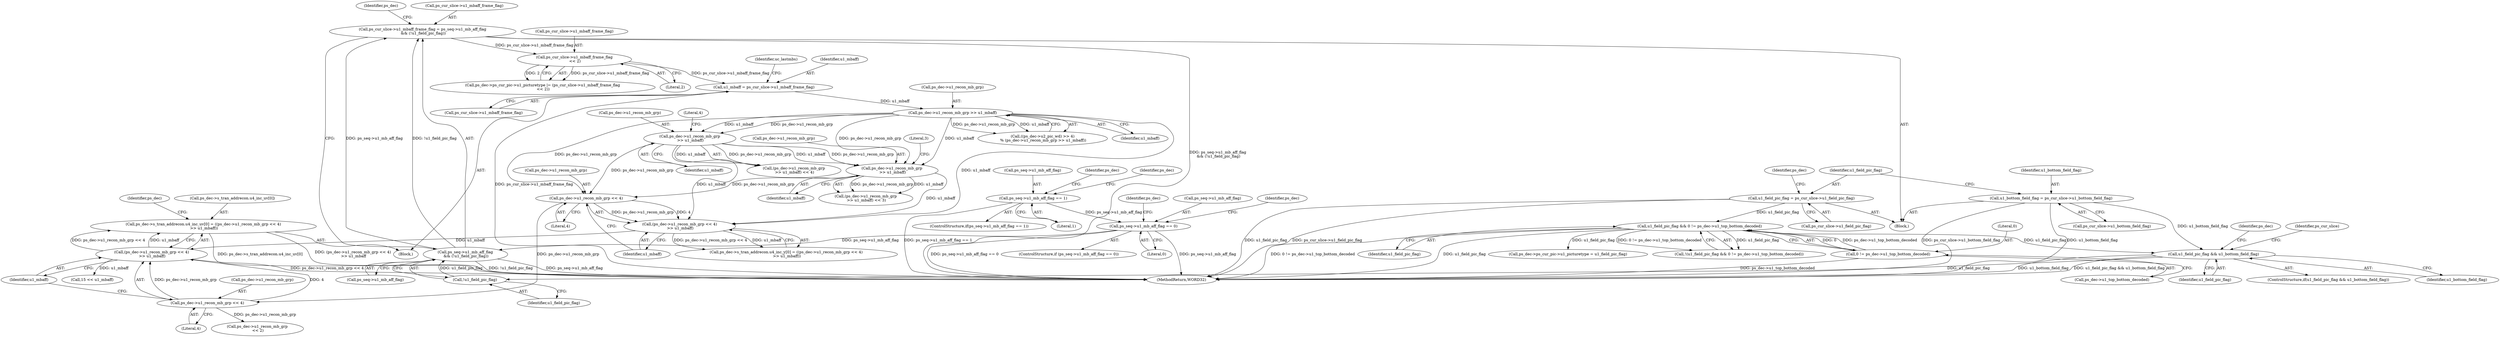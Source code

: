 digraph "0_Android_0b23c81c3dd9ec38f7e6806a3955fed1925541a0_3@array" {
"1001879" [label="(Call,ps_dec->s_tran_addrecon.u4_inc_uv[0] = ((ps_dec->u1_recon_mb_grp << 4)\n >> u1_mbaff))"];
"1001887" [label="(Call,(ps_dec->u1_recon_mb_grp << 4)\n >> u1_mbaff)"];
"1001888" [label="(Call,ps_dec->u1_recon_mb_grp << 4)"];
"1001873" [label="(Call,ps_dec->u1_recon_mb_grp << 4)"];
"1001761" [label="(Call,ps_dec->u1_recon_mb_grp >> u1_mbaff)"];
"1001747" [label="(Call,u1_mbaff = ps_cur_slice->u1_mbaff_frame_flag)"];
"1001364" [label="(Call,ps_cur_slice->u1_mbaff_frame_flag\n << 2)"];
"1001348" [label="(Call,ps_cur_slice->u1_mbaff_frame_flag = ps_seq->u1_mb_aff_flag\n && (!u1_field_pic_flag))"];
"1001352" [label="(Call,ps_seq->u1_mb_aff_flag\n && (!u1_field_pic_flag))"];
"1000312" [label="(Call,ps_seq->u1_mb_aff_flag == 0)"];
"1000284" [label="(Call,ps_seq->u1_mb_aff_flag == 1)"];
"1001356" [label="(Call,!u1_field_pic_flag)"];
"1001245" [label="(Call,u1_field_pic_flag && u1_bottom_field_flag)"];
"1000814" [label="(Call,u1_field_pic_flag && 0 != ps_dec->u1_top_bottom_decoded)"];
"1000181" [label="(Call,u1_field_pic_flag = ps_cur_slice->u1_field_pic_flag)"];
"1000816" [label="(Call,0 != ps_dec->u1_top_bottom_decoded)"];
"1000175" [label="(Call,u1_bottom_field_flag = ps_cur_slice->u1_bottom_field_flag)"];
"1001790" [label="(Call,ps_dec->u1_recon_mb_grp\n >> u1_mbaff)"];
"1001775" [label="(Call,ps_dec->u1_recon_mb_grp\n >> u1_mbaff)"];
"1001872" [label="(Call,(ps_dec->u1_recon_mb_grp << 4)\n >> u1_mbaff)"];
"1001874" [label="(Call,ps_dec->u1_recon_mb_grp)"];
"1001892" [label="(Literal,4)"];
"1001255" [label="(Identifier,ps_dec)"];
"1001879" [label="(Call,ps_dec->s_tran_addrecon.u4_inc_uv[0] = ((ps_dec->u1_recon_mb_grp << 4)\n >> u1_mbaff))"];
"1001775" [label="(Call,ps_dec->u1_recon_mb_grp\n >> u1_mbaff)"];
"1000288" [label="(Literal,1)"];
"1001898" [label="(Identifier,ps_dec)"];
"1000814" [label="(Call,u1_field_pic_flag && 0 != ps_dec->u1_top_bottom_decoded)"];
"1001888" [label="(Call,ps_dec->u1_recon_mb_grp << 4)"];
"1000191" [label="(Identifier,ps_dec)"];
"1001755" [label="(Call,((ps_dec->u2_pic_wd) >> 4)\n % (ps_dec->u1_recon_mb_grp >> u1_mbaff))"];
"1000311" [label="(ControlStructure,if (ps_seq->u1_mb_aff_flag == 0))"];
"1001364" [label="(Call,ps_cur_slice->u1_mbaff_frame_flag\n << 2)"];
"1001368" [label="(Literal,2)"];
"1000816" [label="(Call,0 != ps_dec->u1_top_bottom_decoded)"];
"1001154" [label="(Call,ps_dec->ps_cur_pic->u1_picturetype = u1_field_pic_flag)"];
"1000175" [label="(Call,u1_bottom_field_flag = ps_cur_slice->u1_bottom_field_flag)"];
"1000320" [label="(Identifier,ps_dec)"];
"1001873" [label="(Call,ps_dec->u1_recon_mb_grp << 4)"];
"1000813" [label="(Call,!(u1_field_pic_flag && 0 != ps_dec->u1_top_bottom_decoded))"];
"1001765" [label="(Identifier,u1_mbaff)"];
"1000177" [label="(Call,ps_cur_slice->u1_bottom_field_flag)"];
"1000176" [label="(Identifier,u1_bottom_field_flag)"];
"1001348" [label="(Call,ps_cur_slice->u1_mbaff_frame_flag = ps_seq->u1_mb_aff_flag\n && (!u1_field_pic_flag))"];
"1001953" [label="(Call,ps_dec->u1_recon_mb_grp\n << 2)"];
"1001794" [label="(Identifier,u1_mbaff)"];
"1001761" [label="(Call,ps_dec->u1_recon_mb_grp >> u1_mbaff)"];
"1001747" [label="(Call,u1_mbaff = ps_cur_slice->u1_mbaff_frame_flag)"];
"1001358" [label="(Call,ps_dec->ps_cur_pic->u1_picturetype |= (ps_cur_slice->u1_mbaff_frame_flag\n << 2))"];
"1000818" [label="(Call,ps_dec->u1_top_bottom_decoded)"];
"1001779" [label="(Identifier,u1_mbaff)"];
"1001780" [label="(Literal,4)"];
"1001880" [label="(Call,ps_dec->s_tran_addrecon.u4_inc_uv[0])"];
"1000292" [label="(Identifier,ps_dec)"];
"1002159" [label="(MethodReturn,WORD32)"];
"1000283" [label="(ControlStructure,if(ps_seq->u1_mb_aff_flag == 1))"];
"1001365" [label="(Call,ps_cur_slice->u1_mbaff_frame_flag)"];
"1001790" [label="(Call,ps_dec->u1_recon_mb_grp\n >> u1_mbaff)"];
"1000181" [label="(Call,u1_field_pic_flag = ps_cur_slice->u1_field_pic_flag)"];
"1000815" [label="(Identifier,u1_field_pic_flag)"];
"1001887" [label="(Call,(ps_dec->u1_recon_mb_grp << 4)\n >> u1_mbaff)"];
"1000312" [label="(Call,ps_seq->u1_mb_aff_flag == 0)"];
"1001352" [label="(Call,ps_seq->u1_mb_aff_flag\n && (!u1_field_pic_flag))"];
"1001789" [label="(Call,(ps_dec->u1_recon_mb_grp\n >> u1_mbaff) << 3)"];
"1001356" [label="(Call,!u1_field_pic_flag)"];
"1001889" [label="(Call,ps_dec->u1_recon_mb_grp)"];
"1001350" [label="(Identifier,ps_cur_slice)"];
"1000182" [label="(Identifier,u1_field_pic_flag)"];
"1000141" [label="(Block,)"];
"1001357" [label="(Identifier,u1_field_pic_flag)"];
"1001774" [label="(Call,(ps_dec->u1_recon_mb_grp\n >> u1_mbaff) << 4)"];
"1001915" [label="(Call,15 << u1_mbaff)"];
"1001795" [label="(Literal,3)"];
"1001762" [label="(Call,ps_dec->u1_recon_mb_grp)"];
"1000284" [label="(Call,ps_seq->u1_mb_aff_flag == 1)"];
"1001776" [label="(Call,ps_dec->u1_recon_mb_grp)"];
"1001864" [label="(Call,ps_dec->s_tran_addrecon.u4_inc_y[0] = ((ps_dec->u1_recon_mb_grp << 4)\n >> u1_mbaff))"];
"1001353" [label="(Call,ps_seq->u1_mb_aff_flag)"];
"1000313" [label="(Call,ps_seq->u1_mb_aff_flag)"];
"1000308" [label="(Identifier,ps_dec)"];
"1001878" [label="(Identifier,u1_mbaff)"];
"1000325" [label="(Identifier,ps_dec)"];
"1001247" [label="(Identifier,u1_bottom_field_flag)"];
"1001749" [label="(Call,ps_cur_slice->u1_mbaff_frame_flag)"];
"1001748" [label="(Identifier,u1_mbaff)"];
"1000316" [label="(Literal,0)"];
"1000285" [label="(Call,ps_seq->u1_mb_aff_flag)"];
"1001754" [label="(Identifier,uc_lastmbs)"];
"1001361" [label="(Identifier,ps_dec)"];
"1001245" [label="(Call,u1_field_pic_flag && u1_bottom_field_flag)"];
"1000183" [label="(Call,ps_cur_slice->u1_field_pic_flag)"];
"1001791" [label="(Call,ps_dec->u1_recon_mb_grp)"];
"1000817" [label="(Literal,0)"];
"1001737" [label="(Block,)"];
"1001893" [label="(Identifier,u1_mbaff)"];
"1001872" [label="(Call,(ps_dec->u1_recon_mb_grp << 4)\n >> u1_mbaff)"];
"1001246" [label="(Identifier,u1_field_pic_flag)"];
"1001349" [label="(Call,ps_cur_slice->u1_mbaff_frame_flag)"];
"1001244" [label="(ControlStructure,if(u1_field_pic_flag && u1_bottom_field_flag))"];
"1001877" [label="(Literal,4)"];
"1001879" -> "1001737"  [label="AST: "];
"1001879" -> "1001887"  [label="CFG: "];
"1001880" -> "1001879"  [label="AST: "];
"1001887" -> "1001879"  [label="AST: "];
"1001898" -> "1001879"  [label="CFG: "];
"1001879" -> "1002159"  [label="DDG: (ps_dec->u1_recon_mb_grp << 4)\n >> u1_mbaff"];
"1001879" -> "1002159"  [label="DDG: ps_dec->s_tran_addrecon.u4_inc_uv[0]"];
"1001887" -> "1001879"  [label="DDG: ps_dec->u1_recon_mb_grp << 4"];
"1001887" -> "1001879"  [label="DDG: u1_mbaff"];
"1001887" -> "1001893"  [label="CFG: "];
"1001888" -> "1001887"  [label="AST: "];
"1001893" -> "1001887"  [label="AST: "];
"1001887" -> "1002159"  [label="DDG: ps_dec->u1_recon_mb_grp << 4"];
"1001888" -> "1001887"  [label="DDG: ps_dec->u1_recon_mb_grp"];
"1001888" -> "1001887"  [label="DDG: 4"];
"1001872" -> "1001887"  [label="DDG: u1_mbaff"];
"1001887" -> "1001915"  [label="DDG: u1_mbaff"];
"1001888" -> "1001892"  [label="CFG: "];
"1001889" -> "1001888"  [label="AST: "];
"1001892" -> "1001888"  [label="AST: "];
"1001893" -> "1001888"  [label="CFG: "];
"1001873" -> "1001888"  [label="DDG: ps_dec->u1_recon_mb_grp"];
"1001888" -> "1001953"  [label="DDG: ps_dec->u1_recon_mb_grp"];
"1001873" -> "1001872"  [label="AST: "];
"1001873" -> "1001877"  [label="CFG: "];
"1001874" -> "1001873"  [label="AST: "];
"1001877" -> "1001873"  [label="AST: "];
"1001878" -> "1001873"  [label="CFG: "];
"1001873" -> "1001872"  [label="DDG: ps_dec->u1_recon_mb_grp"];
"1001873" -> "1001872"  [label="DDG: 4"];
"1001761" -> "1001873"  [label="DDG: ps_dec->u1_recon_mb_grp"];
"1001790" -> "1001873"  [label="DDG: ps_dec->u1_recon_mb_grp"];
"1001775" -> "1001873"  [label="DDG: ps_dec->u1_recon_mb_grp"];
"1001761" -> "1001755"  [label="AST: "];
"1001761" -> "1001765"  [label="CFG: "];
"1001762" -> "1001761"  [label="AST: "];
"1001765" -> "1001761"  [label="AST: "];
"1001755" -> "1001761"  [label="CFG: "];
"1001761" -> "1001755"  [label="DDG: ps_dec->u1_recon_mb_grp"];
"1001761" -> "1001755"  [label="DDG: u1_mbaff"];
"1001747" -> "1001761"  [label="DDG: u1_mbaff"];
"1001761" -> "1001775"  [label="DDG: ps_dec->u1_recon_mb_grp"];
"1001761" -> "1001775"  [label="DDG: u1_mbaff"];
"1001761" -> "1001790"  [label="DDG: ps_dec->u1_recon_mb_grp"];
"1001761" -> "1001790"  [label="DDG: u1_mbaff"];
"1001761" -> "1001872"  [label="DDG: u1_mbaff"];
"1001747" -> "1001737"  [label="AST: "];
"1001747" -> "1001749"  [label="CFG: "];
"1001748" -> "1001747"  [label="AST: "];
"1001749" -> "1001747"  [label="AST: "];
"1001754" -> "1001747"  [label="CFG: "];
"1001747" -> "1002159"  [label="DDG: ps_cur_slice->u1_mbaff_frame_flag"];
"1001364" -> "1001747"  [label="DDG: ps_cur_slice->u1_mbaff_frame_flag"];
"1001364" -> "1001358"  [label="AST: "];
"1001364" -> "1001368"  [label="CFG: "];
"1001365" -> "1001364"  [label="AST: "];
"1001368" -> "1001364"  [label="AST: "];
"1001358" -> "1001364"  [label="CFG: "];
"1001364" -> "1001358"  [label="DDG: ps_cur_slice->u1_mbaff_frame_flag"];
"1001364" -> "1001358"  [label="DDG: 2"];
"1001348" -> "1001364"  [label="DDG: ps_cur_slice->u1_mbaff_frame_flag"];
"1001348" -> "1000141"  [label="AST: "];
"1001348" -> "1001352"  [label="CFG: "];
"1001349" -> "1001348"  [label="AST: "];
"1001352" -> "1001348"  [label="AST: "];
"1001361" -> "1001348"  [label="CFG: "];
"1001348" -> "1002159"  [label="DDG: ps_seq->u1_mb_aff_flag\n && (!u1_field_pic_flag)"];
"1001352" -> "1001348"  [label="DDG: ps_seq->u1_mb_aff_flag"];
"1001352" -> "1001348"  [label="DDG: !u1_field_pic_flag"];
"1001352" -> "1001353"  [label="CFG: "];
"1001352" -> "1001356"  [label="CFG: "];
"1001353" -> "1001352"  [label="AST: "];
"1001356" -> "1001352"  [label="AST: "];
"1001352" -> "1002159"  [label="DDG: ps_seq->u1_mb_aff_flag"];
"1001352" -> "1002159"  [label="DDG: !u1_field_pic_flag"];
"1000312" -> "1001352"  [label="DDG: ps_seq->u1_mb_aff_flag"];
"1001356" -> "1001352"  [label="DDG: u1_field_pic_flag"];
"1000312" -> "1000311"  [label="AST: "];
"1000312" -> "1000316"  [label="CFG: "];
"1000313" -> "1000312"  [label="AST: "];
"1000316" -> "1000312"  [label="AST: "];
"1000320" -> "1000312"  [label="CFG: "];
"1000325" -> "1000312"  [label="CFG: "];
"1000312" -> "1002159"  [label="DDG: ps_seq->u1_mb_aff_flag == 0"];
"1000312" -> "1002159"  [label="DDG: ps_seq->u1_mb_aff_flag"];
"1000284" -> "1000312"  [label="DDG: ps_seq->u1_mb_aff_flag"];
"1000284" -> "1000283"  [label="AST: "];
"1000284" -> "1000288"  [label="CFG: "];
"1000285" -> "1000284"  [label="AST: "];
"1000288" -> "1000284"  [label="AST: "];
"1000292" -> "1000284"  [label="CFG: "];
"1000308" -> "1000284"  [label="CFG: "];
"1000284" -> "1002159"  [label="DDG: ps_seq->u1_mb_aff_flag == 1"];
"1001356" -> "1001357"  [label="CFG: "];
"1001357" -> "1001356"  [label="AST: "];
"1001245" -> "1001356"  [label="DDG: u1_field_pic_flag"];
"1001245" -> "1001244"  [label="AST: "];
"1001245" -> "1001246"  [label="CFG: "];
"1001245" -> "1001247"  [label="CFG: "];
"1001246" -> "1001245"  [label="AST: "];
"1001247" -> "1001245"  [label="AST: "];
"1001255" -> "1001245"  [label="CFG: "];
"1001350" -> "1001245"  [label="CFG: "];
"1001245" -> "1002159"  [label="DDG: u1_bottom_field_flag"];
"1001245" -> "1002159"  [label="DDG: u1_field_pic_flag && u1_bottom_field_flag"];
"1000814" -> "1001245"  [label="DDG: u1_field_pic_flag"];
"1000175" -> "1001245"  [label="DDG: u1_bottom_field_flag"];
"1000814" -> "1000813"  [label="AST: "];
"1000814" -> "1000815"  [label="CFG: "];
"1000814" -> "1000816"  [label="CFG: "];
"1000815" -> "1000814"  [label="AST: "];
"1000816" -> "1000814"  [label="AST: "];
"1000813" -> "1000814"  [label="CFG: "];
"1000814" -> "1002159"  [label="DDG: 0 != ps_dec->u1_top_bottom_decoded"];
"1000814" -> "1002159"  [label="DDG: u1_field_pic_flag"];
"1000814" -> "1000813"  [label="DDG: u1_field_pic_flag"];
"1000814" -> "1000813"  [label="DDG: 0 != ps_dec->u1_top_bottom_decoded"];
"1000181" -> "1000814"  [label="DDG: u1_field_pic_flag"];
"1000816" -> "1000814"  [label="DDG: 0"];
"1000816" -> "1000814"  [label="DDG: ps_dec->u1_top_bottom_decoded"];
"1000814" -> "1001154"  [label="DDG: u1_field_pic_flag"];
"1000181" -> "1000141"  [label="AST: "];
"1000181" -> "1000183"  [label="CFG: "];
"1000182" -> "1000181"  [label="AST: "];
"1000183" -> "1000181"  [label="AST: "];
"1000191" -> "1000181"  [label="CFG: "];
"1000181" -> "1002159"  [label="DDG: u1_field_pic_flag"];
"1000181" -> "1002159"  [label="DDG: ps_cur_slice->u1_field_pic_flag"];
"1000816" -> "1000818"  [label="CFG: "];
"1000817" -> "1000816"  [label="AST: "];
"1000818" -> "1000816"  [label="AST: "];
"1000816" -> "1002159"  [label="DDG: ps_dec->u1_top_bottom_decoded"];
"1000175" -> "1000141"  [label="AST: "];
"1000175" -> "1000177"  [label="CFG: "];
"1000176" -> "1000175"  [label="AST: "];
"1000177" -> "1000175"  [label="AST: "];
"1000182" -> "1000175"  [label="CFG: "];
"1000175" -> "1002159"  [label="DDG: u1_bottom_field_flag"];
"1000175" -> "1002159"  [label="DDG: ps_cur_slice->u1_bottom_field_flag"];
"1001790" -> "1001789"  [label="AST: "];
"1001790" -> "1001794"  [label="CFG: "];
"1001791" -> "1001790"  [label="AST: "];
"1001794" -> "1001790"  [label="AST: "];
"1001795" -> "1001790"  [label="CFG: "];
"1001790" -> "1001789"  [label="DDG: ps_dec->u1_recon_mb_grp"];
"1001790" -> "1001789"  [label="DDG: u1_mbaff"];
"1001775" -> "1001790"  [label="DDG: ps_dec->u1_recon_mb_grp"];
"1001775" -> "1001790"  [label="DDG: u1_mbaff"];
"1001790" -> "1001872"  [label="DDG: u1_mbaff"];
"1001775" -> "1001774"  [label="AST: "];
"1001775" -> "1001779"  [label="CFG: "];
"1001776" -> "1001775"  [label="AST: "];
"1001779" -> "1001775"  [label="AST: "];
"1001780" -> "1001775"  [label="CFG: "];
"1001775" -> "1001774"  [label="DDG: ps_dec->u1_recon_mb_grp"];
"1001775" -> "1001774"  [label="DDG: u1_mbaff"];
"1001775" -> "1001872"  [label="DDG: u1_mbaff"];
"1001872" -> "1001864"  [label="AST: "];
"1001872" -> "1001878"  [label="CFG: "];
"1001878" -> "1001872"  [label="AST: "];
"1001864" -> "1001872"  [label="CFG: "];
"1001872" -> "1001864"  [label="DDG: ps_dec->u1_recon_mb_grp << 4"];
"1001872" -> "1001864"  [label="DDG: u1_mbaff"];
}
